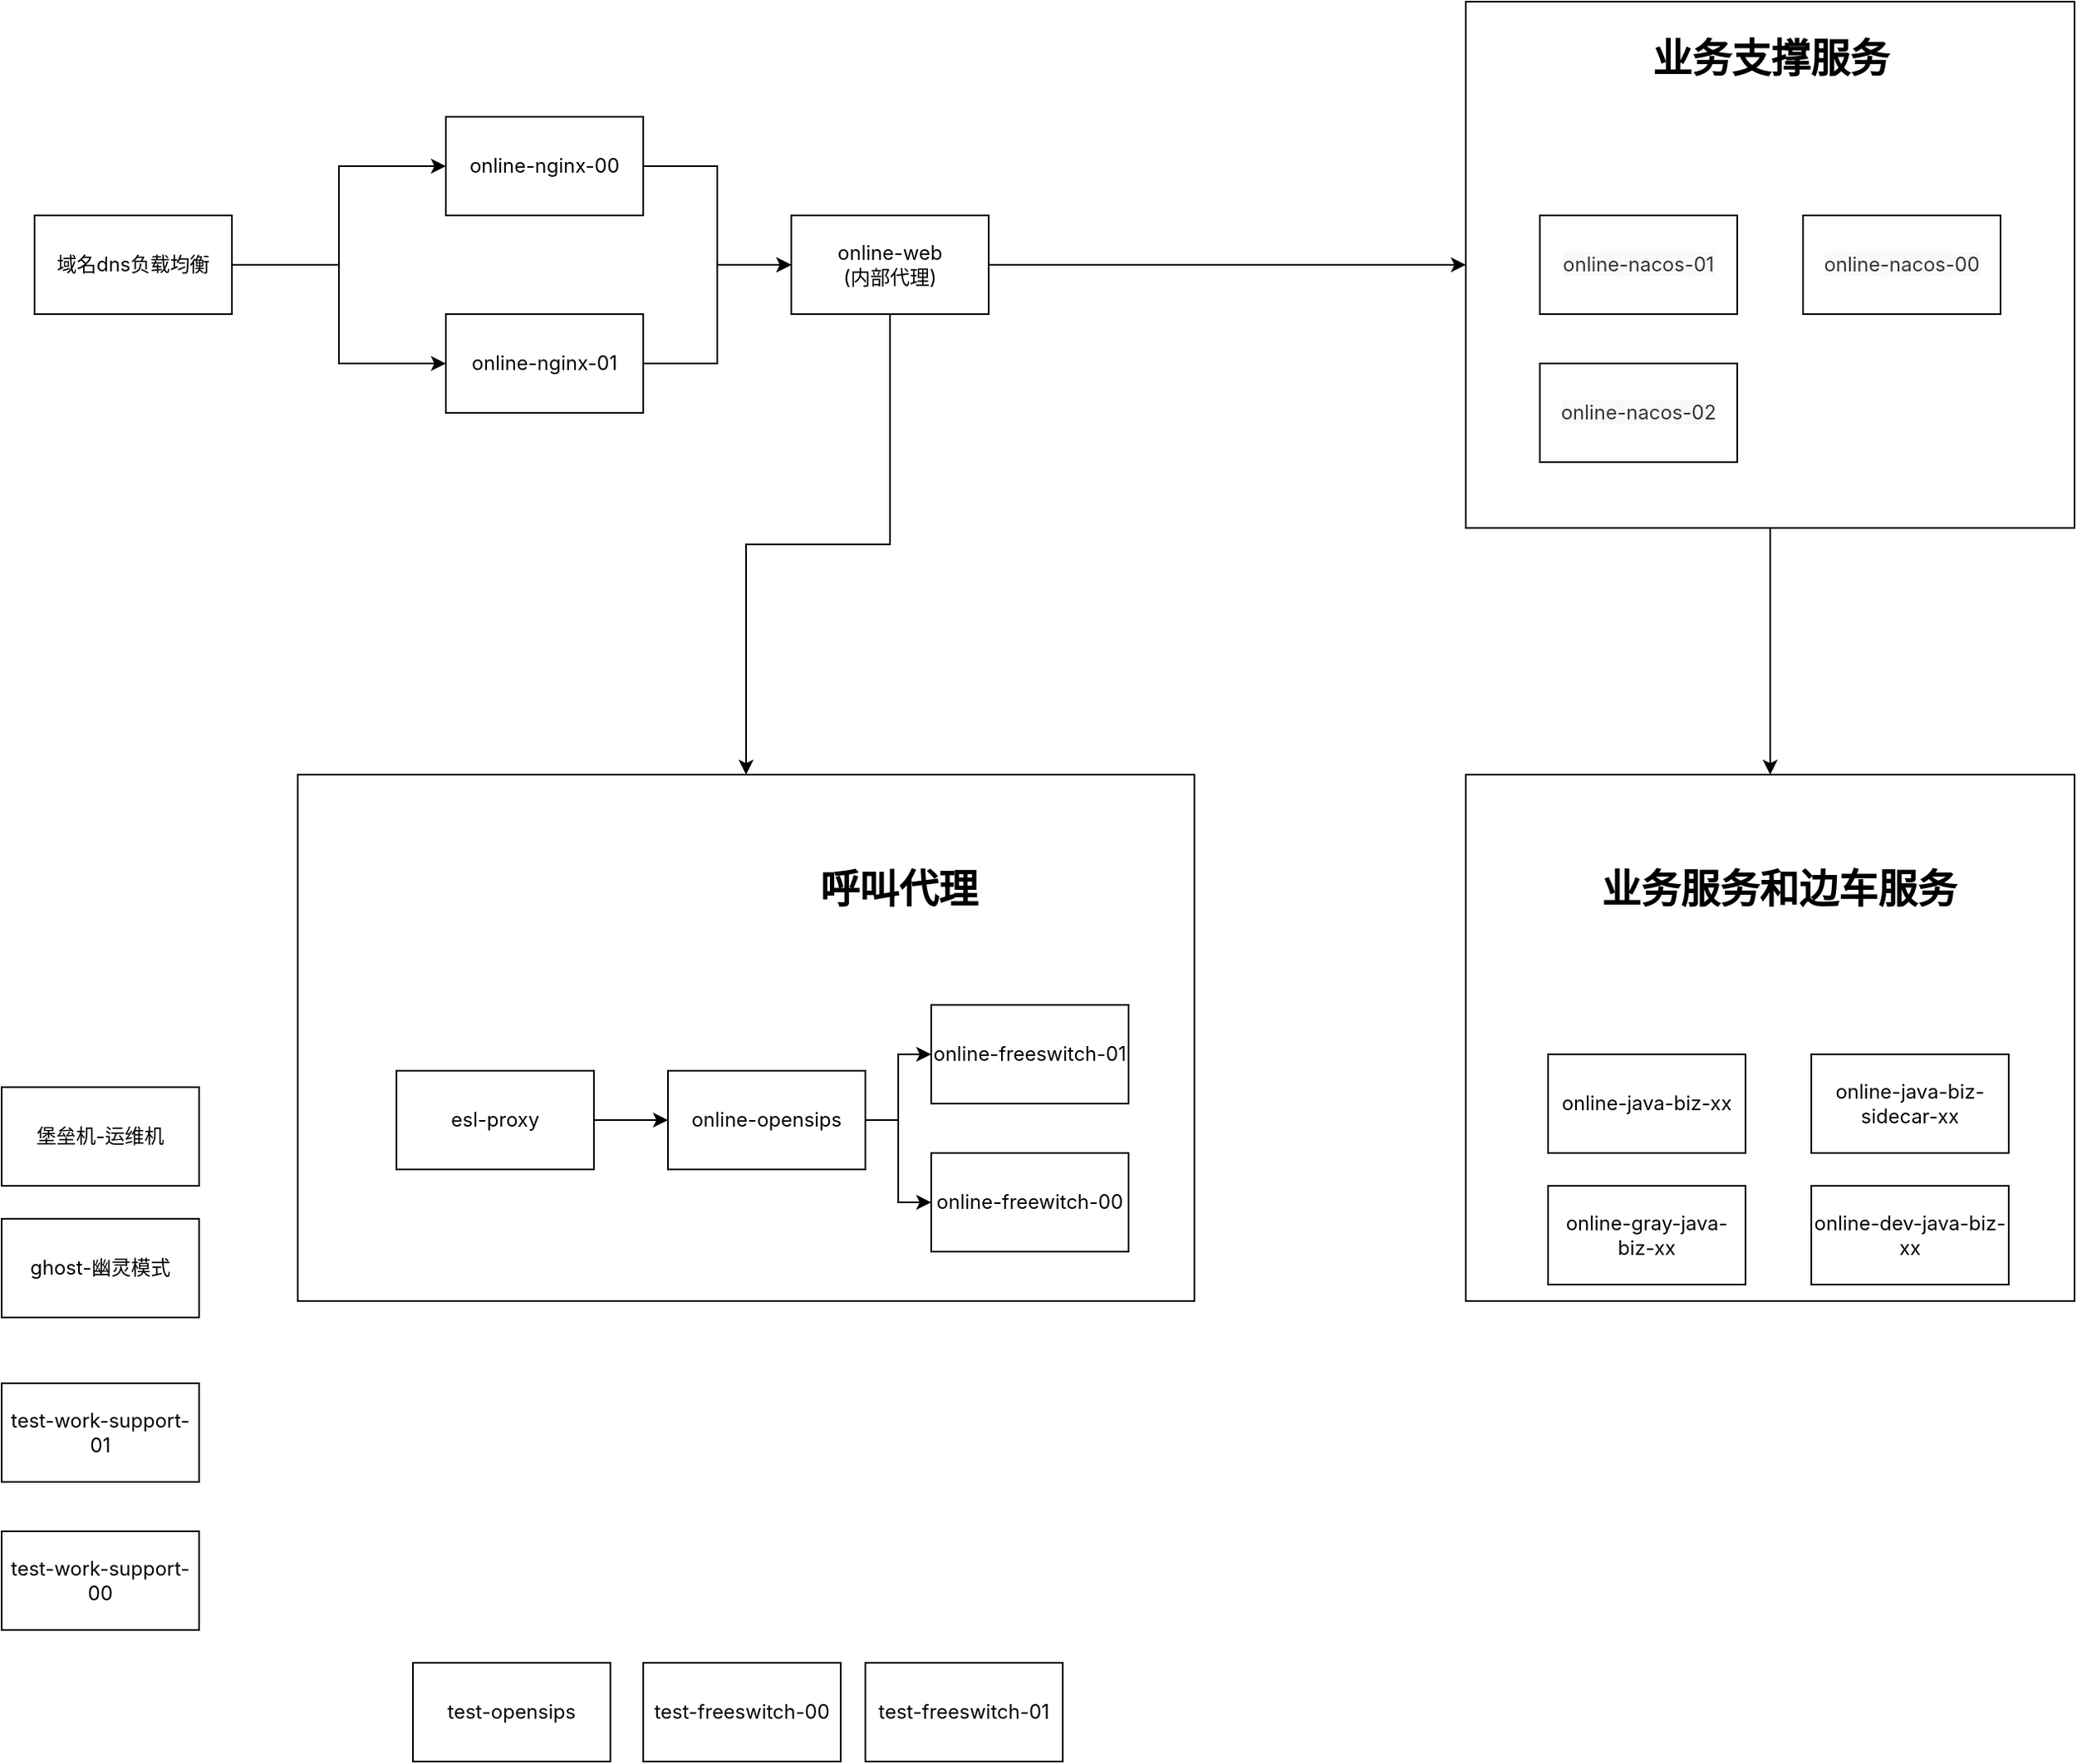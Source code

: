 <mxfile version="20.8.20" type="github">
  <diagram id="JtLC0hKG8fhqakjH17CU" name="第 1 页">
    <mxGraphModel dx="1612" dy="783" grid="1" gridSize="10" guides="1" tooltips="1" connect="1" arrows="1" fold="1" page="1" pageScale="1" pageWidth="827" pageHeight="1169" math="0" shadow="0">
      <root>
        <mxCell id="0" />
        <mxCell id="1" parent="0" />
        <mxCell id="cJoPjv6fdx3KbelnDIUY-39" value="" style="rounded=0;whiteSpace=wrap;html=1;" parent="1" vertex="1">
          <mxGeometry x="250" y="540" width="545" height="320" as="geometry" />
        </mxCell>
        <mxCell id="cJoPjv6fdx3KbelnDIUY-40" value="呼叫代理" style="text;strokeColor=none;fillColor=none;html=1;fontSize=24;fontStyle=1;verticalAlign=middle;align=center;" parent="1" vertex="1">
          <mxGeometry x="502.5" y="580" width="225" height="60" as="geometry" />
        </mxCell>
        <mxCell id="cJoPjv6fdx3KbelnDIUY-35" value="" style="rounded=0;whiteSpace=wrap;html=1;" parent="1" vertex="1">
          <mxGeometry x="960" y="70" width="370" height="320" as="geometry" />
        </mxCell>
        <mxCell id="cJoPjv6fdx3KbelnDIUY-34" value="" style="rounded=0;whiteSpace=wrap;html=1;" parent="1" vertex="1">
          <mxGeometry x="960" y="540" width="370" height="320" as="geometry" />
        </mxCell>
        <mxCell id="cJoPjv6fdx3KbelnDIUY-1" value="&lt;span style=&quot;color: rgb(51, 51, 51); font-family: -apple-system, BlinkMacSystemFont, &amp;quot;Segoe UI&amp;quot;, &amp;quot;PingFang SC&amp;quot;, &amp;quot;Hiragino Sans GB&amp;quot;, &amp;quot;Microsoft YaHei&amp;quot;, &amp;quot;Helvetica Neue&amp;quot;, Helvetica, Arial, sans-serif; text-align: left; background-color: rgb(247, 249, 250);&quot;&gt;online-nacos-00&lt;/span&gt;" style="rounded=0;whiteSpace=wrap;html=1;" parent="1" vertex="1">
          <mxGeometry x="1165" y="200" width="120" height="60" as="geometry" />
        </mxCell>
        <mxCell id="cJoPjv6fdx3KbelnDIUY-2" value="&lt;span style=&quot;color: rgb(51, 51, 51); font-family: -apple-system, BlinkMacSystemFont, &amp;quot;Segoe UI&amp;quot;, &amp;quot;PingFang SC&amp;quot;, &amp;quot;Hiragino Sans GB&amp;quot;, &amp;quot;Microsoft YaHei&amp;quot;, &amp;quot;Helvetica Neue&amp;quot;, Helvetica, Arial, sans-serif; text-align: left; background-color: rgb(247, 249, 250);&quot;&gt;online-nacos-01&lt;/span&gt;" style="rounded=0;whiteSpace=wrap;html=1;" parent="1" vertex="1">
          <mxGeometry x="1005" y="200" width="120" height="60" as="geometry" />
        </mxCell>
        <mxCell id="cJoPjv6fdx3KbelnDIUY-3" value="&lt;span style=&quot;color: rgb(51, 51, 51); font-family: -apple-system, BlinkMacSystemFont, &amp;quot;Segoe UI&amp;quot;, &amp;quot;PingFang SC&amp;quot;, &amp;quot;Hiragino Sans GB&amp;quot;, &amp;quot;Microsoft YaHei&amp;quot;, &amp;quot;Helvetica Neue&amp;quot;, Helvetica, Arial, sans-serif; text-align: left; background-color: rgb(247, 249, 250);&quot;&gt;online-nacos-02&lt;/span&gt;" style="rounded=0;whiteSpace=wrap;html=1;" parent="1" vertex="1">
          <mxGeometry x="1005" y="290" width="120" height="60" as="geometry" />
        </mxCell>
        <mxCell id="cJoPjv6fdx3KbelnDIUY-23" style="edgeStyle=orthogonalEdgeStyle;rounded=0;orthogonalLoop=1;jettySize=auto;html=1;entryX=0;entryY=0.5;entryDx=0;entryDy=0;" parent="1" source="cJoPjv6fdx3KbelnDIUY-4" target="cJoPjv6fdx3KbelnDIUY-35" edge="1">
          <mxGeometry relative="1" as="geometry">
            <mxPoint x="760" y="230" as="targetPoint" />
          </mxGeometry>
        </mxCell>
        <mxCell id="cJoPjv6fdx3KbelnDIUY-33" style="edgeStyle=orthogonalEdgeStyle;rounded=0;orthogonalLoop=1;jettySize=auto;html=1;entryX=0.5;entryY=0;entryDx=0;entryDy=0;exitX=0.5;exitY=1;exitDx=0;exitDy=0;" parent="1" source="cJoPjv6fdx3KbelnDIUY-35" target="cJoPjv6fdx3KbelnDIUY-34" edge="1">
          <mxGeometry relative="1" as="geometry">
            <mxPoint x="885" y="570" as="targetPoint" />
          </mxGeometry>
        </mxCell>
        <mxCell id="cJoPjv6fdx3KbelnDIUY-41" style="edgeStyle=orthogonalEdgeStyle;rounded=0;orthogonalLoop=1;jettySize=auto;html=1;entryX=0.5;entryY=0;entryDx=0;entryDy=0;" parent="1" source="cJoPjv6fdx3KbelnDIUY-4" target="cJoPjv6fdx3KbelnDIUY-39" edge="1">
          <mxGeometry relative="1" as="geometry" />
        </mxCell>
        <mxCell id="cJoPjv6fdx3KbelnDIUY-4" value="&lt;span style=&quot;font-family: -apple-system, BlinkMacSystemFont, &amp;quot;Segoe UI&amp;quot;, &amp;quot;PingFang SC&amp;quot;, &amp;quot;Hiragino Sans GB&amp;quot;, &amp;quot;Microsoft YaHei&amp;quot;, &amp;quot;Helvetica Neue&amp;quot;, Helvetica, Arial, sans-serif; text-align: start;&quot;&gt;online-web&lt;br&gt;(内部代理)&lt;br&gt;&lt;/span&gt;" style="rounded=0;whiteSpace=wrap;html=1;" parent="1" vertex="1">
          <mxGeometry x="550" y="200" width="120" height="60" as="geometry" />
        </mxCell>
        <mxCell id="cJoPjv6fdx3KbelnDIUY-5" value="&lt;span style=&quot;font-family: -apple-system, BlinkMacSystemFont, &amp;quot;Segoe UI&amp;quot;, &amp;quot;PingFang SC&amp;quot;, &amp;quot;Hiragino Sans GB&amp;quot;, &amp;quot;Microsoft YaHei&amp;quot;, &amp;quot;Helvetica Neue&amp;quot;, Helvetica, Arial, sans-serif; text-align: start;&quot;&gt;online-freeswitch-01&lt;/span&gt;" style="rounded=0;whiteSpace=wrap;html=1;" parent="1" vertex="1">
          <mxGeometry x="635" y="680" width="120" height="60" as="geometry" />
        </mxCell>
        <mxCell id="cJoPjv6fdx3KbelnDIUY-6" value="&lt;span style=&quot;font-family: -apple-system, BlinkMacSystemFont, &amp;quot;Segoe UI&amp;quot;, &amp;quot;PingFang SC&amp;quot;, &amp;quot;Hiragino Sans GB&amp;quot;, &amp;quot;Microsoft YaHei&amp;quot;, &amp;quot;Helvetica Neue&amp;quot;, Helvetica, Arial, sans-serif; text-align: start;&quot;&gt;online-gray-java-biz-xx&lt;/span&gt;" style="rounded=0;whiteSpace=wrap;html=1;" parent="1" vertex="1">
          <mxGeometry x="1010" y="790" width="120" height="60" as="geometry" />
        </mxCell>
        <mxCell id="cJoPjv6fdx3KbelnDIUY-8" value="&lt;span style=&quot;font-family: -apple-system, BlinkMacSystemFont, &amp;quot;Segoe UI&amp;quot;, &amp;quot;PingFang SC&amp;quot;, &amp;quot;Hiragino Sans GB&amp;quot;, &amp;quot;Microsoft YaHei&amp;quot;, &amp;quot;Helvetica Neue&amp;quot;, Helvetica, Arial, sans-serif; text-align: start;&quot;&gt;online-freewitch-00&lt;/span&gt;" style="rounded=0;whiteSpace=wrap;html=1;" parent="1" vertex="1">
          <mxGeometry x="635" y="770" width="120" height="60" as="geometry" />
        </mxCell>
        <mxCell id="cJoPjv6fdx3KbelnDIUY-37" style="edgeStyle=orthogonalEdgeStyle;rounded=0;orthogonalLoop=1;jettySize=auto;html=1;entryX=0;entryY=0.5;entryDx=0;entryDy=0;" parent="1" source="cJoPjv6fdx3KbelnDIUY-10" target="cJoPjv6fdx3KbelnDIUY-5" edge="1">
          <mxGeometry relative="1" as="geometry" />
        </mxCell>
        <mxCell id="cJoPjv6fdx3KbelnDIUY-38" style="edgeStyle=orthogonalEdgeStyle;rounded=0;orthogonalLoop=1;jettySize=auto;html=1;entryX=0;entryY=0.5;entryDx=0;entryDy=0;" parent="1" source="cJoPjv6fdx3KbelnDIUY-10" target="cJoPjv6fdx3KbelnDIUY-8" edge="1">
          <mxGeometry relative="1" as="geometry" />
        </mxCell>
        <mxCell id="cJoPjv6fdx3KbelnDIUY-10" value="&lt;span style=&quot;font-family: -apple-system, BlinkMacSystemFont, &amp;quot;Segoe UI&amp;quot;, &amp;quot;PingFang SC&amp;quot;, &amp;quot;Hiragino Sans GB&amp;quot;, &amp;quot;Microsoft YaHei&amp;quot;, &amp;quot;Helvetica Neue&amp;quot;, Helvetica, Arial, sans-serif; text-align: start;&quot;&gt;online-opensips&lt;/span&gt;" style="rounded=0;whiteSpace=wrap;html=1;" parent="1" vertex="1">
          <mxGeometry x="475" y="720" width="120" height="60" as="geometry" />
        </mxCell>
        <mxCell id="cJoPjv6fdx3KbelnDIUY-11" value="&lt;span style=&quot;font-family: -apple-system, BlinkMacSystemFont, &amp;quot;Segoe UI&amp;quot;, &amp;quot;PingFang SC&amp;quot;, &amp;quot;Hiragino Sans GB&amp;quot;, &amp;quot;Microsoft YaHei&amp;quot;, &amp;quot;Helvetica Neue&amp;quot;, Helvetica, Arial, sans-serif; text-align: start;&quot;&gt;test-freeswitch-01&lt;/span&gt;" style="rounded=0;whiteSpace=wrap;html=1;" parent="1" vertex="1">
          <mxGeometry x="595" y="1080" width="120" height="60" as="geometry" />
        </mxCell>
        <mxCell id="cJoPjv6fdx3KbelnDIUY-12" value="&lt;span style=&quot;font-family: -apple-system, BlinkMacSystemFont, &amp;quot;Segoe UI&amp;quot;, &amp;quot;PingFang SC&amp;quot;, &amp;quot;Hiragino Sans GB&amp;quot;, &amp;quot;Microsoft YaHei&amp;quot;, &amp;quot;Helvetica Neue&amp;quot;, Helvetica, Arial, sans-serif; text-align: start;&quot;&gt;test-freeswitch-00&lt;/span&gt;" style="rounded=0;whiteSpace=wrap;html=1;" parent="1" vertex="1">
          <mxGeometry x="460" y="1080" width="120" height="60" as="geometry" />
        </mxCell>
        <mxCell id="cJoPjv6fdx3KbelnDIUY-13" value="&lt;span style=&quot;font-family: -apple-system, BlinkMacSystemFont, &amp;quot;Segoe UI&amp;quot;, &amp;quot;PingFang SC&amp;quot;, &amp;quot;Hiragino Sans GB&amp;quot;, &amp;quot;Microsoft YaHei&amp;quot;, &amp;quot;Helvetica Neue&amp;quot;, Helvetica, Arial, sans-serif; text-align: start;&quot;&gt;test-opensips&lt;/span&gt;" style="rounded=0;whiteSpace=wrap;html=1;" parent="1" vertex="1">
          <mxGeometry x="320" y="1080" width="120" height="60" as="geometry" />
        </mxCell>
        <mxCell id="cJoPjv6fdx3KbelnDIUY-14" value="&lt;span style=&quot;font-family: -apple-system, BlinkMacSystemFont, &amp;quot;Segoe UI&amp;quot;, &amp;quot;PingFang SC&amp;quot;, &amp;quot;Hiragino Sans GB&amp;quot;, &amp;quot;Microsoft YaHei&amp;quot;, &amp;quot;Helvetica Neue&amp;quot;, Helvetica, Arial, sans-serif; text-align: start;&quot;&gt;test-work-support-00&lt;/span&gt;" style="rounded=0;whiteSpace=wrap;html=1;" parent="1" vertex="1">
          <mxGeometry x="70" y="1000" width="120" height="60" as="geometry" />
        </mxCell>
        <mxCell id="cJoPjv6fdx3KbelnDIUY-15" value="&lt;span style=&quot;font-family: -apple-system, BlinkMacSystemFont, &amp;quot;Segoe UI&amp;quot;, &amp;quot;PingFang SC&amp;quot;, &amp;quot;Hiragino Sans GB&amp;quot;, &amp;quot;Microsoft YaHei&amp;quot;, &amp;quot;Helvetica Neue&amp;quot;, Helvetica, Arial, sans-serif; text-align: start;&quot;&gt;test-work-support-01&lt;/span&gt;" style="rounded=0;whiteSpace=wrap;html=1;" parent="1" vertex="1">
          <mxGeometry x="70" y="910" width="120" height="60" as="geometry" />
        </mxCell>
        <mxCell id="cJoPjv6fdx3KbelnDIUY-16" value="&lt;span style=&quot;font-family: -apple-system, BlinkMacSystemFont, &amp;quot;Segoe UI&amp;quot;, &amp;quot;PingFang SC&amp;quot;, &amp;quot;Hiragino Sans GB&amp;quot;, &amp;quot;Microsoft YaHei&amp;quot;, &amp;quot;Helvetica Neue&amp;quot;, Helvetica, Arial, sans-serif; text-align: start;&quot;&gt;ghost-幽灵模式&lt;/span&gt;" style="rounded=0;whiteSpace=wrap;html=1;" parent="1" vertex="1">
          <mxGeometry x="70" y="810" width="120" height="60" as="geometry" />
        </mxCell>
        <mxCell id="cJoPjv6fdx3KbelnDIUY-17" value="&lt;span style=&quot;font-family: -apple-system, BlinkMacSystemFont, &amp;quot;Segoe UI&amp;quot;, &amp;quot;PingFang SC&amp;quot;, &amp;quot;Hiragino Sans GB&amp;quot;, &amp;quot;Microsoft YaHei&amp;quot;, &amp;quot;Helvetica Neue&amp;quot;, Helvetica, Arial, sans-serif; text-align: start;&quot;&gt;堡垒机-运维机&lt;/span&gt;" style="rounded=0;whiteSpace=wrap;html=1;" parent="1" vertex="1">
          <mxGeometry x="70" y="730" width="120" height="60" as="geometry" />
        </mxCell>
        <mxCell id="cJoPjv6fdx3KbelnDIUY-21" style="edgeStyle=orthogonalEdgeStyle;rounded=0;orthogonalLoop=1;jettySize=auto;html=1;entryX=0;entryY=0.5;entryDx=0;entryDy=0;" parent="1" source="cJoPjv6fdx3KbelnDIUY-19" target="cJoPjv6fdx3KbelnDIUY-4" edge="1">
          <mxGeometry relative="1" as="geometry" />
        </mxCell>
        <mxCell id="cJoPjv6fdx3KbelnDIUY-19" value="&lt;span style=&quot;font-family: -apple-system, BlinkMacSystemFont, &amp;quot;Segoe UI&amp;quot;, &amp;quot;PingFang SC&amp;quot;, &amp;quot;Hiragino Sans GB&amp;quot;, &amp;quot;Microsoft YaHei&amp;quot;, &amp;quot;Helvetica Neue&amp;quot;, Helvetica, Arial, sans-serif; text-align: start;&quot;&gt;online-nginx-00&lt;/span&gt;" style="rounded=0;whiteSpace=wrap;html=1;" parent="1" vertex="1">
          <mxGeometry x="340" y="140" width="120" height="60" as="geometry" />
        </mxCell>
        <mxCell id="cJoPjv6fdx3KbelnDIUY-22" style="edgeStyle=orthogonalEdgeStyle;rounded=0;orthogonalLoop=1;jettySize=auto;html=1;" parent="1" source="cJoPjv6fdx3KbelnDIUY-20" target="cJoPjv6fdx3KbelnDIUY-4" edge="1">
          <mxGeometry relative="1" as="geometry" />
        </mxCell>
        <mxCell id="cJoPjv6fdx3KbelnDIUY-20" value="&lt;span style=&quot;font-family: -apple-system, BlinkMacSystemFont, &amp;quot;Segoe UI&amp;quot;, &amp;quot;PingFang SC&amp;quot;, &amp;quot;Hiragino Sans GB&amp;quot;, &amp;quot;Microsoft YaHei&amp;quot;, &amp;quot;Helvetica Neue&amp;quot;, Helvetica, Arial, sans-serif; text-align: start;&quot;&gt;online-nginx-01&lt;/span&gt;" style="rounded=0;whiteSpace=wrap;html=1;" parent="1" vertex="1">
          <mxGeometry x="340" y="260" width="120" height="60" as="geometry" />
        </mxCell>
        <mxCell id="cJoPjv6fdx3KbelnDIUY-25" style="edgeStyle=orthogonalEdgeStyle;rounded=0;orthogonalLoop=1;jettySize=auto;html=1;" parent="1" source="cJoPjv6fdx3KbelnDIUY-24" target="cJoPjv6fdx3KbelnDIUY-19" edge="1">
          <mxGeometry relative="1" as="geometry" />
        </mxCell>
        <mxCell id="cJoPjv6fdx3KbelnDIUY-26" style="edgeStyle=orthogonalEdgeStyle;rounded=0;orthogonalLoop=1;jettySize=auto;html=1;entryX=0;entryY=0.5;entryDx=0;entryDy=0;" parent="1" source="cJoPjv6fdx3KbelnDIUY-24" target="cJoPjv6fdx3KbelnDIUY-20" edge="1">
          <mxGeometry relative="1" as="geometry" />
        </mxCell>
        <mxCell id="cJoPjv6fdx3KbelnDIUY-24" value="&lt;div style=&quot;text-align: start;&quot;&gt;&lt;span style=&quot;background-color: initial;&quot;&gt;&lt;font face=&quot;-apple-system, BlinkMacSystemFont, Segoe UI, PingFang SC, Hiragino Sans GB, Microsoft YaHei, Helvetica Neue, Helvetica, Arial, sans-serif&quot;&gt;域名dns负载均衡&lt;/font&gt;&lt;/span&gt;&lt;/div&gt;" style="rounded=0;whiteSpace=wrap;html=1;" parent="1" vertex="1">
          <mxGeometry x="90" y="200" width="120" height="60" as="geometry" />
        </mxCell>
        <mxCell id="cJoPjv6fdx3KbelnDIUY-27" value="业务支撑服务" style="text;strokeColor=none;fillColor=none;html=1;fontSize=24;fontStyle=1;verticalAlign=middle;align=center;" parent="1" vertex="1">
          <mxGeometry x="1065" y="80" width="160" height="50" as="geometry" />
        </mxCell>
        <mxCell id="cJoPjv6fdx3KbelnDIUY-29" value="&lt;span style=&quot;font-family: -apple-system, BlinkMacSystemFont, &amp;quot;Segoe UI&amp;quot;, &amp;quot;PingFang SC&amp;quot;, &amp;quot;Hiragino Sans GB&amp;quot;, &amp;quot;Microsoft YaHei&amp;quot;, &amp;quot;Helvetica Neue&amp;quot;, Helvetica, Arial, sans-serif; text-align: start;&quot;&gt;online-java-biz-sidecar-xx&lt;/span&gt;" style="rounded=0;whiteSpace=wrap;html=1;" parent="1" vertex="1">
          <mxGeometry x="1170" y="710" width="120" height="60" as="geometry" />
        </mxCell>
        <mxCell id="cJoPjv6fdx3KbelnDIUY-30" value="&lt;span style=&quot;font-family: -apple-system, BlinkMacSystemFont, &amp;quot;Segoe UI&amp;quot;, &amp;quot;PingFang SC&amp;quot;, &amp;quot;Hiragino Sans GB&amp;quot;, &amp;quot;Microsoft YaHei&amp;quot;, &amp;quot;Helvetica Neue&amp;quot;, Helvetica, Arial, sans-serif; text-align: start;&quot;&gt;online-java-biz-xx&lt;/span&gt;" style="rounded=0;whiteSpace=wrap;html=1;" parent="1" vertex="1">
          <mxGeometry x="1010" y="710" width="120" height="60" as="geometry" />
        </mxCell>
        <mxCell id="cJoPjv6fdx3KbelnDIUY-32" value="业务服务和边车服务" style="text;strokeColor=none;fillColor=none;html=1;fontSize=24;fontStyle=1;verticalAlign=middle;align=center;" parent="1" vertex="1">
          <mxGeometry x="1037.5" y="580" width="225" height="60" as="geometry" />
        </mxCell>
        <mxCell id="cJoPjv6fdx3KbelnDIUY-44" value="&lt;span style=&quot;font-family: -apple-system, BlinkMacSystemFont, &amp;quot;Segoe UI&amp;quot;, &amp;quot;PingFang SC&amp;quot;, &amp;quot;Hiragino Sans GB&amp;quot;, &amp;quot;Microsoft YaHei&amp;quot;, &amp;quot;Helvetica Neue&amp;quot;, Helvetica, Arial, sans-serif; text-align: start;&quot;&gt;online-dev-java-biz-xx&lt;/span&gt;" style="rounded=0;whiteSpace=wrap;html=1;" parent="1" vertex="1">
          <mxGeometry x="1170" y="790" width="120" height="60" as="geometry" />
        </mxCell>
        <mxCell id="_gdWzNT93xicWTx4PaiS-2" style="edgeStyle=orthogonalEdgeStyle;rounded=0;orthogonalLoop=1;jettySize=auto;html=1;entryX=0;entryY=0.5;entryDx=0;entryDy=0;" edge="1" parent="1" source="_gdWzNT93xicWTx4PaiS-1" target="cJoPjv6fdx3KbelnDIUY-10">
          <mxGeometry relative="1" as="geometry" />
        </mxCell>
        <mxCell id="_gdWzNT93xicWTx4PaiS-1" value="&lt;span style=&quot;font-family: -apple-system, BlinkMacSystemFont, &amp;quot;Segoe UI&amp;quot;, &amp;quot;PingFang SC&amp;quot;, &amp;quot;Hiragino Sans GB&amp;quot;, &amp;quot;Microsoft YaHei&amp;quot;, &amp;quot;Helvetica Neue&amp;quot;, Helvetica, Arial, sans-serif; text-align: start;&quot;&gt;esl-proxy&lt;/span&gt;" style="rounded=0;whiteSpace=wrap;html=1;" vertex="1" parent="1">
          <mxGeometry x="310" y="720" width="120" height="60" as="geometry" />
        </mxCell>
      </root>
    </mxGraphModel>
  </diagram>
</mxfile>

